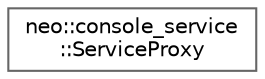 digraph "Graphical Class Hierarchy"
{
 // LATEX_PDF_SIZE
  bgcolor="transparent";
  edge [fontname=Helvetica,fontsize=10,labelfontname=Helvetica,labelfontsize=10];
  node [fontname=Helvetica,fontsize=10,shape=box,height=0.2,width=0.4];
  rankdir="LR";
  Node0 [id="Node000000",label="neo::console_service\l::ServiceProxy",height=0.2,width=0.4,color="grey40", fillcolor="white", style="filled",URL="$classneo_1_1console__service_1_1_service_proxy.html",tooltip="Service proxy for accessing Neo system services from console."];
}
